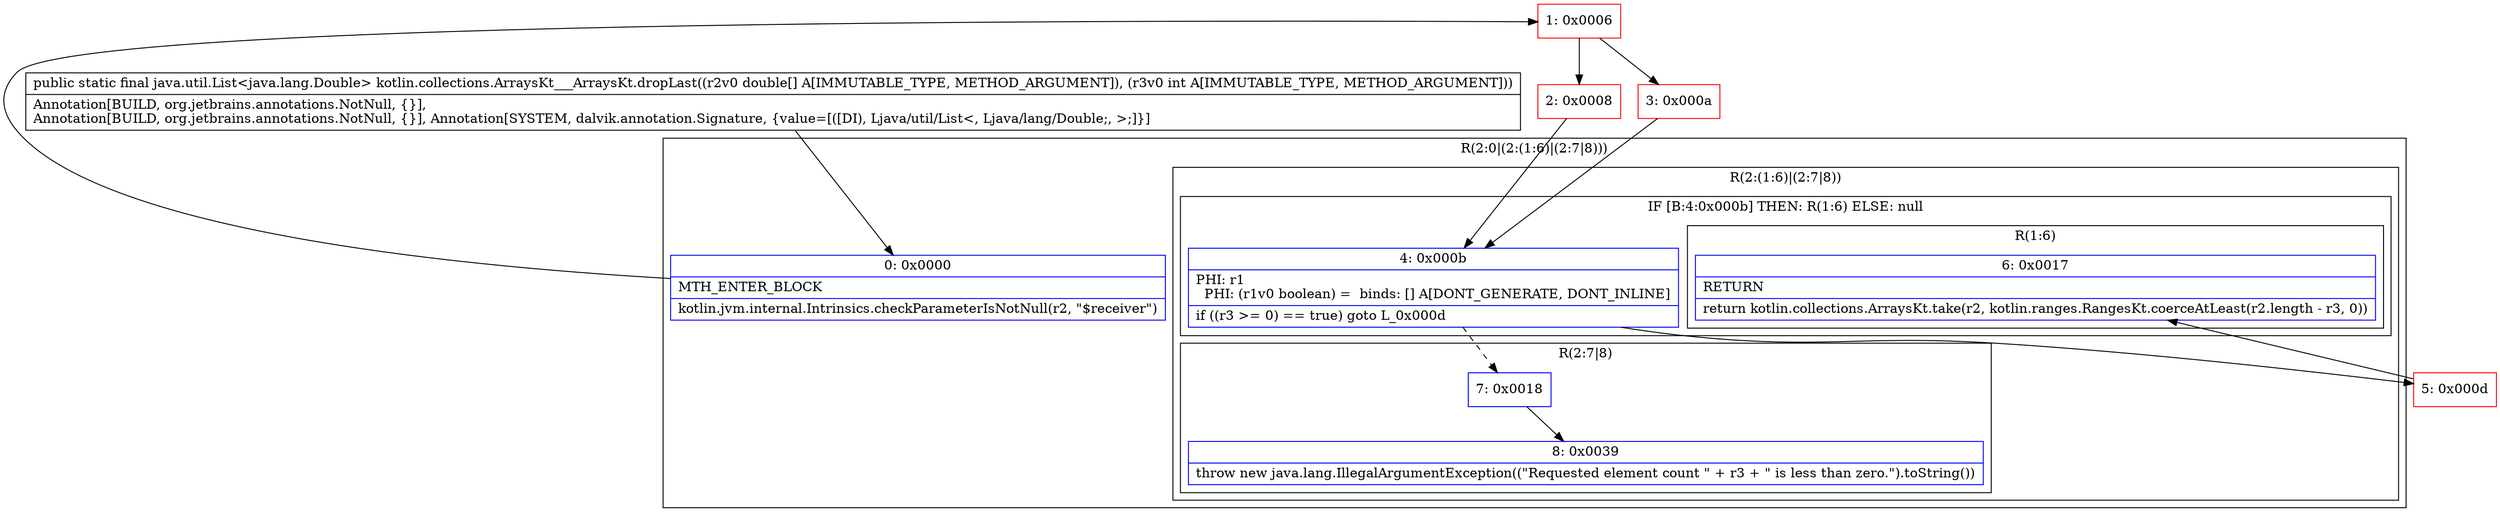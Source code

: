 digraph "CFG forkotlin.collections.ArraysKt___ArraysKt.dropLast([DI)Ljava\/util\/List;" {
subgraph cluster_Region_248038160 {
label = "R(2:0|(2:(1:6)|(2:7|8)))";
node [shape=record,color=blue];
Node_0 [shape=record,label="{0\:\ 0x0000|MTH_ENTER_BLOCK\l|kotlin.jvm.internal.Intrinsics.checkParameterIsNotNull(r2, \"$receiver\")\l}"];
subgraph cluster_Region_812327426 {
label = "R(2:(1:6)|(2:7|8))";
node [shape=record,color=blue];
subgraph cluster_IfRegion_1053865531 {
label = "IF [B:4:0x000b] THEN: R(1:6) ELSE: null";
node [shape=record,color=blue];
Node_4 [shape=record,label="{4\:\ 0x000b|PHI: r1 \l  PHI: (r1v0 boolean) =  binds: [] A[DONT_GENERATE, DONT_INLINE]\l|if ((r3 \>= 0) == true) goto L_0x000d\l}"];
subgraph cluster_Region_803953283 {
label = "R(1:6)";
node [shape=record,color=blue];
Node_6 [shape=record,label="{6\:\ 0x0017|RETURN\l|return kotlin.collections.ArraysKt.take(r2, kotlin.ranges.RangesKt.coerceAtLeast(r2.length \- r3, 0))\l}"];
}
}
subgraph cluster_Region_1744030765 {
label = "R(2:7|8)";
node [shape=record,color=blue];
Node_7 [shape=record,label="{7\:\ 0x0018}"];
Node_8 [shape=record,label="{8\:\ 0x0039|throw new java.lang.IllegalArgumentException((\"Requested element count \" + r3 + \" is less than zero.\").toString())\l}"];
}
}
}
Node_1 [shape=record,color=red,label="{1\:\ 0x0006}"];
Node_2 [shape=record,color=red,label="{2\:\ 0x0008}"];
Node_3 [shape=record,color=red,label="{3\:\ 0x000a}"];
Node_5 [shape=record,color=red,label="{5\:\ 0x000d}"];
MethodNode[shape=record,label="{public static final java.util.List\<java.lang.Double\> kotlin.collections.ArraysKt___ArraysKt.dropLast((r2v0 double[] A[IMMUTABLE_TYPE, METHOD_ARGUMENT]), (r3v0 int A[IMMUTABLE_TYPE, METHOD_ARGUMENT]))  | Annotation[BUILD, org.jetbrains.annotations.NotNull, \{\}], \lAnnotation[BUILD, org.jetbrains.annotations.NotNull, \{\}], Annotation[SYSTEM, dalvik.annotation.Signature, \{value=[([DI), Ljava\/util\/List\<, Ljava\/lang\/Double;, \>;]\}]\l}"];
MethodNode -> Node_0;
Node_0 -> Node_1;
Node_4 -> Node_5;
Node_4 -> Node_7[style=dashed];
Node_7 -> Node_8;
Node_1 -> Node_2;
Node_1 -> Node_3;
Node_2 -> Node_4;
Node_3 -> Node_4;
Node_5 -> Node_6;
}

